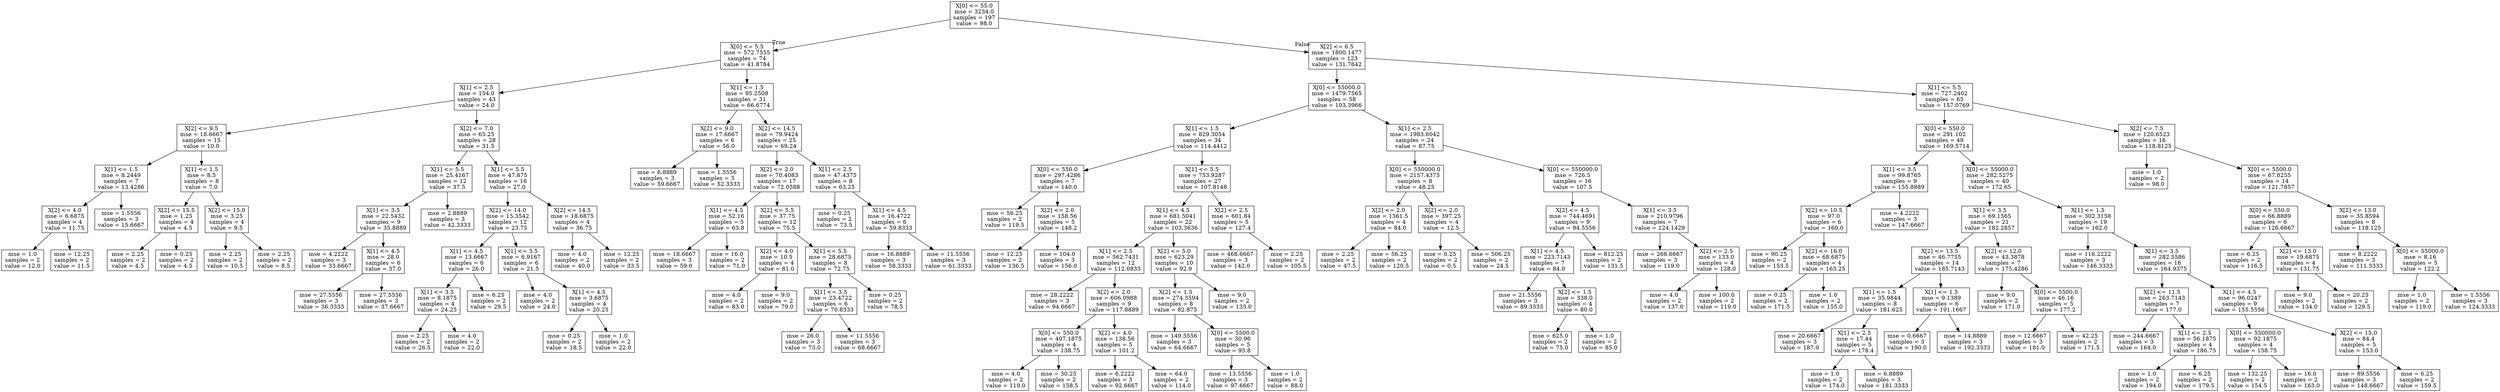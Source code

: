 digraph Tree {
node [shape=box] ;
0 [label="X[0] <= 55.0\nmse = 3234.0\nsamples = 197\nvalue = 98.0"] ;
1 [label="X[0] <= 5.5\nmse = 572.7555\nsamples = 74\nvalue = 41.8784"] ;
0 -> 1 [labeldistance=2.5, labelangle=45, headlabel="True"] ;
2 [label="X[1] <= 2.5\nmse = 154.0\nsamples = 43\nvalue = 24.0"] ;
1 -> 2 ;
3 [label="X[2] <= 9.5\nmse = 18.6667\nsamples = 15\nvalue = 10.0"] ;
2 -> 3 ;
4 [label="X[1] <= 1.5\nmse = 8.2449\nsamples = 7\nvalue = 13.4286"] ;
3 -> 4 ;
5 [label="X[2] <= 4.0\nmse = 6.6875\nsamples = 4\nvalue = 11.75"] ;
4 -> 5 ;
6 [label="mse = 1.0\nsamples = 2\nvalue = 12.0"] ;
5 -> 6 ;
7 [label="mse = 12.25\nsamples = 2\nvalue = 11.5"] ;
5 -> 7 ;
8 [label="mse = 1.5556\nsamples = 3\nvalue = 15.6667"] ;
4 -> 8 ;
9 [label="X[1] <= 1.5\nmse = 8.5\nsamples = 8\nvalue = 7.0"] ;
3 -> 9 ;
10 [label="X[2] <= 15.5\nmse = 1.25\nsamples = 4\nvalue = 4.5"] ;
9 -> 10 ;
11 [label="mse = 2.25\nsamples = 2\nvalue = 4.5"] ;
10 -> 11 ;
12 [label="mse = 0.25\nsamples = 2\nvalue = 4.5"] ;
10 -> 12 ;
13 [label="X[2] <= 15.0\nmse = 3.25\nsamples = 4\nvalue = 9.5"] ;
9 -> 13 ;
14 [label="mse = 2.25\nsamples = 2\nvalue = 10.5"] ;
13 -> 14 ;
15 [label="mse = 2.25\nsamples = 2\nvalue = 8.5"] ;
13 -> 15 ;
16 [label="X[2] <= 7.0\nmse = 65.25\nsamples = 28\nvalue = 31.5"] ;
2 -> 16 ;
17 [label="X[1] <= 5.5\nmse = 25.4167\nsamples = 12\nvalue = 37.5"] ;
16 -> 17 ;
18 [label="X[1] <= 3.5\nmse = 22.5432\nsamples = 9\nvalue = 35.8889"] ;
17 -> 18 ;
19 [label="mse = 4.2222\nsamples = 3\nvalue = 33.6667"] ;
18 -> 19 ;
20 [label="X[1] <= 4.5\nmse = 28.0\nsamples = 6\nvalue = 37.0"] ;
18 -> 20 ;
21 [label="mse = 27.5556\nsamples = 3\nvalue = 36.3333"] ;
20 -> 21 ;
22 [label="mse = 27.5556\nsamples = 3\nvalue = 37.6667"] ;
20 -> 22 ;
23 [label="mse = 2.8889\nsamples = 3\nvalue = 42.3333"] ;
17 -> 23 ;
24 [label="X[1] <= 5.5\nmse = 47.875\nsamples = 16\nvalue = 27.0"] ;
16 -> 24 ;
25 [label="X[2] <= 14.0\nmse = 15.3542\nsamples = 12\nvalue = 23.75"] ;
24 -> 25 ;
26 [label="X[1] <= 4.5\nmse = 13.6667\nsamples = 6\nvalue = 26.0"] ;
25 -> 26 ;
27 [label="X[1] <= 3.5\nmse = 8.1875\nsamples = 4\nvalue = 24.25"] ;
26 -> 27 ;
28 [label="mse = 2.25\nsamples = 2\nvalue = 26.5"] ;
27 -> 28 ;
29 [label="mse = 4.0\nsamples = 2\nvalue = 22.0"] ;
27 -> 29 ;
30 [label="mse = 6.25\nsamples = 2\nvalue = 29.5"] ;
26 -> 30 ;
31 [label="X[1] <= 3.5\nmse = 6.9167\nsamples = 6\nvalue = 21.5"] ;
25 -> 31 ;
32 [label="mse = 4.0\nsamples = 2\nvalue = 24.0"] ;
31 -> 32 ;
33 [label="X[1] <= 4.5\nmse = 3.6875\nsamples = 4\nvalue = 20.25"] ;
31 -> 33 ;
34 [label="mse = 0.25\nsamples = 2\nvalue = 18.5"] ;
33 -> 34 ;
35 [label="mse = 1.0\nsamples = 2\nvalue = 22.0"] ;
33 -> 35 ;
36 [label="X[2] <= 14.5\nmse = 18.6875\nsamples = 4\nvalue = 36.75"] ;
24 -> 36 ;
37 [label="mse = 4.0\nsamples = 2\nvalue = 40.0"] ;
36 -> 37 ;
38 [label="mse = 12.25\nsamples = 2\nvalue = 33.5"] ;
36 -> 38 ;
39 [label="X[1] <= 1.5\nmse = 95.2508\nsamples = 31\nvalue = 66.6774"] ;
1 -> 39 ;
40 [label="X[2] <= 9.0\nmse = 17.6667\nsamples = 6\nvalue = 56.0"] ;
39 -> 40 ;
41 [label="mse = 6.8889\nsamples = 3\nvalue = 59.6667"] ;
40 -> 41 ;
42 [label="mse = 1.5556\nsamples = 3\nvalue = 52.3333"] ;
40 -> 42 ;
43 [label="X[2] <= 14.5\nmse = 79.9424\nsamples = 25\nvalue = 69.24"] ;
39 -> 43 ;
44 [label="X[2] <= 2.0\nmse = 70.4083\nsamples = 17\nvalue = 72.0588"] ;
43 -> 44 ;
45 [label="X[1] <= 4.5\nmse = 52.16\nsamples = 5\nvalue = 63.8"] ;
44 -> 45 ;
46 [label="mse = 18.6667\nsamples = 3\nvalue = 59.0"] ;
45 -> 46 ;
47 [label="mse = 16.0\nsamples = 2\nvalue = 71.0"] ;
45 -> 47 ;
48 [label="X[2] <= 5.5\nmse = 37.75\nsamples = 12\nvalue = 75.5"] ;
44 -> 48 ;
49 [label="X[2] <= 4.0\nmse = 10.5\nsamples = 4\nvalue = 81.0"] ;
48 -> 49 ;
50 [label="mse = 4.0\nsamples = 2\nvalue = 83.0"] ;
49 -> 50 ;
51 [label="mse = 9.0\nsamples = 2\nvalue = 79.0"] ;
49 -> 51 ;
52 [label="X[1] <= 5.5\nmse = 28.6875\nsamples = 8\nvalue = 72.75"] ;
48 -> 52 ;
53 [label="X[1] <= 3.5\nmse = 23.4722\nsamples = 6\nvalue = 70.8333"] ;
52 -> 53 ;
54 [label="mse = 26.0\nsamples = 3\nvalue = 73.0"] ;
53 -> 54 ;
55 [label="mse = 11.5556\nsamples = 3\nvalue = 68.6667"] ;
53 -> 55 ;
56 [label="mse = 0.25\nsamples = 2\nvalue = 78.5"] ;
52 -> 56 ;
57 [label="X[1] <= 2.5\nmse = 47.4375\nsamples = 8\nvalue = 63.25"] ;
43 -> 57 ;
58 [label="mse = 0.25\nsamples = 2\nvalue = 73.5"] ;
57 -> 58 ;
59 [label="X[1] <= 4.5\nmse = 16.4722\nsamples = 6\nvalue = 59.8333"] ;
57 -> 59 ;
60 [label="mse = 16.8889\nsamples = 3\nvalue = 58.3333"] ;
59 -> 60 ;
61 [label="mse = 11.5556\nsamples = 3\nvalue = 61.3333"] ;
59 -> 61 ;
62 [label="X[2] <= 6.5\nmse = 1800.1477\nsamples = 123\nvalue = 131.7642"] ;
0 -> 62 [labeldistance=2.5, labelangle=-45, headlabel="False"] ;
63 [label="X[0] <= 55000.0\nmse = 1479.7565\nsamples = 58\nvalue = 103.3966"] ;
62 -> 63 ;
64 [label="X[1] <= 1.5\nmse = 829.3054\nsamples = 34\nvalue = 114.4412"] ;
63 -> 64 ;
65 [label="X[0] <= 550.0\nmse = 297.4286\nsamples = 7\nvalue = 140.0"] ;
64 -> 65 ;
66 [label="mse = 56.25\nsamples = 2\nvalue = 119.5"] ;
65 -> 66 ;
67 [label="X[2] <= 2.0\nmse = 158.56\nsamples = 5\nvalue = 148.2"] ;
65 -> 67 ;
68 [label="mse = 12.25\nsamples = 2\nvalue = 136.5"] ;
67 -> 68 ;
69 [label="mse = 104.0\nsamples = 3\nvalue = 156.0"] ;
67 -> 69 ;
70 [label="X[1] <= 5.5\nmse = 753.9287\nsamples = 27\nvalue = 107.8148"] ;
64 -> 70 ;
71 [label="X[1] <= 4.5\nmse = 681.5041\nsamples = 22\nvalue = 103.3636"] ;
70 -> 71 ;
72 [label="X[1] <= 2.5\nmse = 562.7431\nsamples = 12\nvalue = 112.0833"] ;
71 -> 72 ;
73 [label="mse = 28.2222\nsamples = 3\nvalue = 94.6667"] ;
72 -> 73 ;
74 [label="X[2] <= 2.0\nmse = 606.0988\nsamples = 9\nvalue = 117.8889"] ;
72 -> 74 ;
75 [label="X[0] <= 550.0\nmse = 407.1875\nsamples = 4\nvalue = 138.75"] ;
74 -> 75 ;
76 [label="mse = 4.0\nsamples = 2\nvalue = 119.0"] ;
75 -> 76 ;
77 [label="mse = 30.25\nsamples = 2\nvalue = 158.5"] ;
75 -> 77 ;
78 [label="X[2] <= 4.0\nmse = 138.56\nsamples = 5\nvalue = 101.2"] ;
74 -> 78 ;
79 [label="mse = 6.2222\nsamples = 3\nvalue = 92.6667"] ;
78 -> 79 ;
80 [label="mse = 64.0\nsamples = 2\nvalue = 114.0"] ;
78 -> 80 ;
81 [label="X[2] <= 5.0\nmse = 623.29\nsamples = 10\nvalue = 92.9"] ;
71 -> 81 ;
82 [label="X[2] <= 1.5\nmse = 274.3594\nsamples = 8\nvalue = 82.875"] ;
81 -> 82 ;
83 [label="mse = 149.5556\nsamples = 3\nvalue = 64.6667"] ;
82 -> 83 ;
84 [label="X[0] <= 5500.0\nmse = 30.96\nsamples = 5\nvalue = 93.8"] ;
82 -> 84 ;
85 [label="mse = 13.5556\nsamples = 3\nvalue = 97.6667"] ;
84 -> 85 ;
86 [label="mse = 1.0\nsamples = 2\nvalue = 88.0"] ;
84 -> 86 ;
87 [label="mse = 9.0\nsamples = 2\nvalue = 133.0"] ;
81 -> 87 ;
88 [label="X[2] <= 2.5\nmse = 601.84\nsamples = 5\nvalue = 127.4"] ;
70 -> 88 ;
89 [label="mse = 468.6667\nsamples = 3\nvalue = 142.0"] ;
88 -> 89 ;
90 [label="mse = 2.25\nsamples = 2\nvalue = 105.5"] ;
88 -> 90 ;
91 [label="X[1] <= 2.5\nmse = 1983.6042\nsamples = 24\nvalue = 87.75"] ;
63 -> 91 ;
92 [label="X[0] <= 550000.0\nmse = 2157.4375\nsamples = 8\nvalue = 48.25"] ;
91 -> 92 ;
93 [label="X[2] <= 2.0\nmse = 1361.5\nsamples = 4\nvalue = 84.0"] ;
92 -> 93 ;
94 [label="mse = 2.25\nsamples = 2\nvalue = 47.5"] ;
93 -> 94 ;
95 [label="mse = 56.25\nsamples = 2\nvalue = 120.5"] ;
93 -> 95 ;
96 [label="X[2] <= 2.0\nmse = 397.25\nsamples = 4\nvalue = 12.5"] ;
92 -> 96 ;
97 [label="mse = 0.25\nsamples = 2\nvalue = 0.5"] ;
96 -> 97 ;
98 [label="mse = 506.25\nsamples = 2\nvalue = 24.5"] ;
96 -> 98 ;
99 [label="X[0] <= 550000.0\nmse = 726.5\nsamples = 16\nvalue = 107.5"] ;
91 -> 99 ;
100 [label="X[2] <= 4.5\nmse = 744.4691\nsamples = 9\nvalue = 94.5556"] ;
99 -> 100 ;
101 [label="X[1] <= 4.5\nmse = 223.7143\nsamples = 7\nvalue = 84.0"] ;
100 -> 101 ;
102 [label="mse = 21.5556\nsamples = 3\nvalue = 89.3333"] ;
101 -> 102 ;
103 [label="X[2] <= 1.5\nmse = 338.0\nsamples = 4\nvalue = 80.0"] ;
101 -> 103 ;
104 [label="mse = 625.0\nsamples = 2\nvalue = 75.0"] ;
103 -> 104 ;
105 [label="mse = 1.0\nsamples = 2\nvalue = 85.0"] ;
103 -> 105 ;
106 [label="mse = 812.25\nsamples = 2\nvalue = 131.5"] ;
100 -> 106 ;
107 [label="X[1] <= 3.5\nmse = 210.9796\nsamples = 7\nvalue = 124.1429"] ;
99 -> 107 ;
108 [label="mse = 268.6667\nsamples = 3\nvalue = 119.0"] ;
107 -> 108 ;
109 [label="X[2] <= 2.5\nmse = 133.0\nsamples = 4\nvalue = 128.0"] ;
107 -> 109 ;
110 [label="mse = 4.0\nsamples = 2\nvalue = 137.0"] ;
109 -> 110 ;
111 [label="mse = 100.0\nsamples = 2\nvalue = 119.0"] ;
109 -> 111 ;
112 [label="X[1] <= 5.5\nmse = 727.2402\nsamples = 65\nvalue = 157.0769"] ;
62 -> 112 ;
113 [label="X[0] <= 550.0\nmse = 291.102\nsamples = 49\nvalue = 169.5714"] ;
112 -> 113 ;
114 [label="X[1] <= 3.5\nmse = 99.8765\nsamples = 9\nvalue = 155.8889"] ;
113 -> 114 ;
115 [label="X[2] <= 10.5\nmse = 97.0\nsamples = 6\nvalue = 160.0"] ;
114 -> 115 ;
116 [label="mse = 90.25\nsamples = 2\nvalue = 153.5"] ;
115 -> 116 ;
117 [label="X[2] <= 16.0\nmse = 68.6875\nsamples = 4\nvalue = 163.25"] ;
115 -> 117 ;
118 [label="mse = 0.25\nsamples = 2\nvalue = 171.5"] ;
117 -> 118 ;
119 [label="mse = 1.0\nsamples = 2\nvalue = 155.0"] ;
117 -> 119 ;
120 [label="mse = 4.2222\nsamples = 3\nvalue = 147.6667"] ;
114 -> 120 ;
121 [label="X[0] <= 55000.0\nmse = 282.5275\nsamples = 40\nvalue = 172.65"] ;
113 -> 121 ;
122 [label="X[1] <= 3.5\nmse = 69.1565\nsamples = 21\nvalue = 182.2857"] ;
121 -> 122 ;
123 [label="X[2] <= 13.5\nmse = 46.7755\nsamples = 14\nvalue = 185.7143"] ;
122 -> 123 ;
124 [label="X[1] <= 1.5\nmse = 35.9844\nsamples = 8\nvalue = 181.625"] ;
123 -> 124 ;
125 [label="mse = 20.6667\nsamples = 3\nvalue = 187.0"] ;
124 -> 125 ;
126 [label="X[1] <= 2.5\nmse = 17.44\nsamples = 5\nvalue = 178.4"] ;
124 -> 126 ;
127 [label="mse = 1.0\nsamples = 2\nvalue = 174.0"] ;
126 -> 127 ;
128 [label="mse = 6.8889\nsamples = 3\nvalue = 181.3333"] ;
126 -> 128 ;
129 [label="X[1] <= 1.5\nmse = 9.1389\nsamples = 6\nvalue = 191.1667"] ;
123 -> 129 ;
130 [label="mse = 0.6667\nsamples = 3\nvalue = 190.0"] ;
129 -> 130 ;
131 [label="mse = 14.8889\nsamples = 3\nvalue = 192.3333"] ;
129 -> 131 ;
132 [label="X[2] <= 12.0\nmse = 43.3878\nsamples = 7\nvalue = 175.4286"] ;
122 -> 132 ;
133 [label="mse = 9.0\nsamples = 2\nvalue = 171.0"] ;
132 -> 133 ;
134 [label="X[0] <= 5500.0\nmse = 46.16\nsamples = 5\nvalue = 177.2"] ;
132 -> 134 ;
135 [label="mse = 12.6667\nsamples = 3\nvalue = 181.0"] ;
134 -> 135 ;
136 [label="mse = 42.25\nsamples = 2\nvalue = 171.5"] ;
134 -> 136 ;
137 [label="X[1] <= 1.5\nmse = 302.3158\nsamples = 19\nvalue = 162.0"] ;
121 -> 137 ;
138 [label="mse = 116.2222\nsamples = 3\nvalue = 146.3333"] ;
137 -> 138 ;
139 [label="X[1] <= 3.5\nmse = 282.5586\nsamples = 16\nvalue = 164.9375"] ;
137 -> 139 ;
140 [label="X[2] <= 11.5\nmse = 263.7143\nsamples = 7\nvalue = 177.0"] ;
139 -> 140 ;
141 [label="mse = 244.6667\nsamples = 3\nvalue = 164.0"] ;
140 -> 141 ;
142 [label="X[1] <= 2.5\nmse = 56.1875\nsamples = 4\nvalue = 186.75"] ;
140 -> 142 ;
143 [label="mse = 1.0\nsamples = 2\nvalue = 194.0"] ;
142 -> 143 ;
144 [label="mse = 6.25\nsamples = 2\nvalue = 179.5"] ;
142 -> 144 ;
145 [label="X[1] <= 4.5\nmse = 96.0247\nsamples = 9\nvalue = 155.5556"] ;
139 -> 145 ;
146 [label="X[0] <= 550000.0\nmse = 92.1875\nsamples = 4\nvalue = 158.75"] ;
145 -> 146 ;
147 [label="mse = 132.25\nsamples = 2\nvalue = 154.5"] ;
146 -> 147 ;
148 [label="mse = 16.0\nsamples = 2\nvalue = 163.0"] ;
146 -> 148 ;
149 [label="X[2] <= 15.0\nmse = 84.4\nsamples = 5\nvalue = 153.0"] ;
145 -> 149 ;
150 [label="mse = 89.5556\nsamples = 3\nvalue = 148.6667"] ;
149 -> 150 ;
151 [label="mse = 6.25\nsamples = 2\nvalue = 159.5"] ;
149 -> 151 ;
152 [label="X[2] <= 7.5\nmse = 120.6523\nsamples = 16\nvalue = 118.8125"] ;
112 -> 152 ;
153 [label="mse = 1.0\nsamples = 2\nvalue = 98.0"] ;
152 -> 153 ;
154 [label="X[0] <= 5500.0\nmse = 67.0255\nsamples = 14\nvalue = 121.7857"] ;
152 -> 154 ;
155 [label="X[0] <= 550.0\nmse = 66.8889\nsamples = 6\nvalue = 126.6667"] ;
154 -> 155 ;
156 [label="mse = 6.25\nsamples = 2\nvalue = 116.5"] ;
155 -> 156 ;
157 [label="X[2] <= 13.0\nmse = 19.6875\nsamples = 4\nvalue = 131.75"] ;
155 -> 157 ;
158 [label="mse = 9.0\nsamples = 2\nvalue = 134.0"] ;
157 -> 158 ;
159 [label="mse = 20.25\nsamples = 2\nvalue = 129.5"] ;
157 -> 159 ;
160 [label="X[2] <= 13.0\nmse = 35.8594\nsamples = 8\nvalue = 118.125"] ;
154 -> 160 ;
161 [label="mse = 8.2222\nsamples = 3\nvalue = 111.3333"] ;
160 -> 161 ;
162 [label="X[0] <= 55000.0\nmse = 8.16\nsamples = 5\nvalue = 122.2"] ;
160 -> 162 ;
163 [label="mse = 1.0\nsamples = 2\nvalue = 119.0"] ;
162 -> 163 ;
164 [label="mse = 1.5556\nsamples = 3\nvalue = 124.3333"] ;
162 -> 164 ;
}